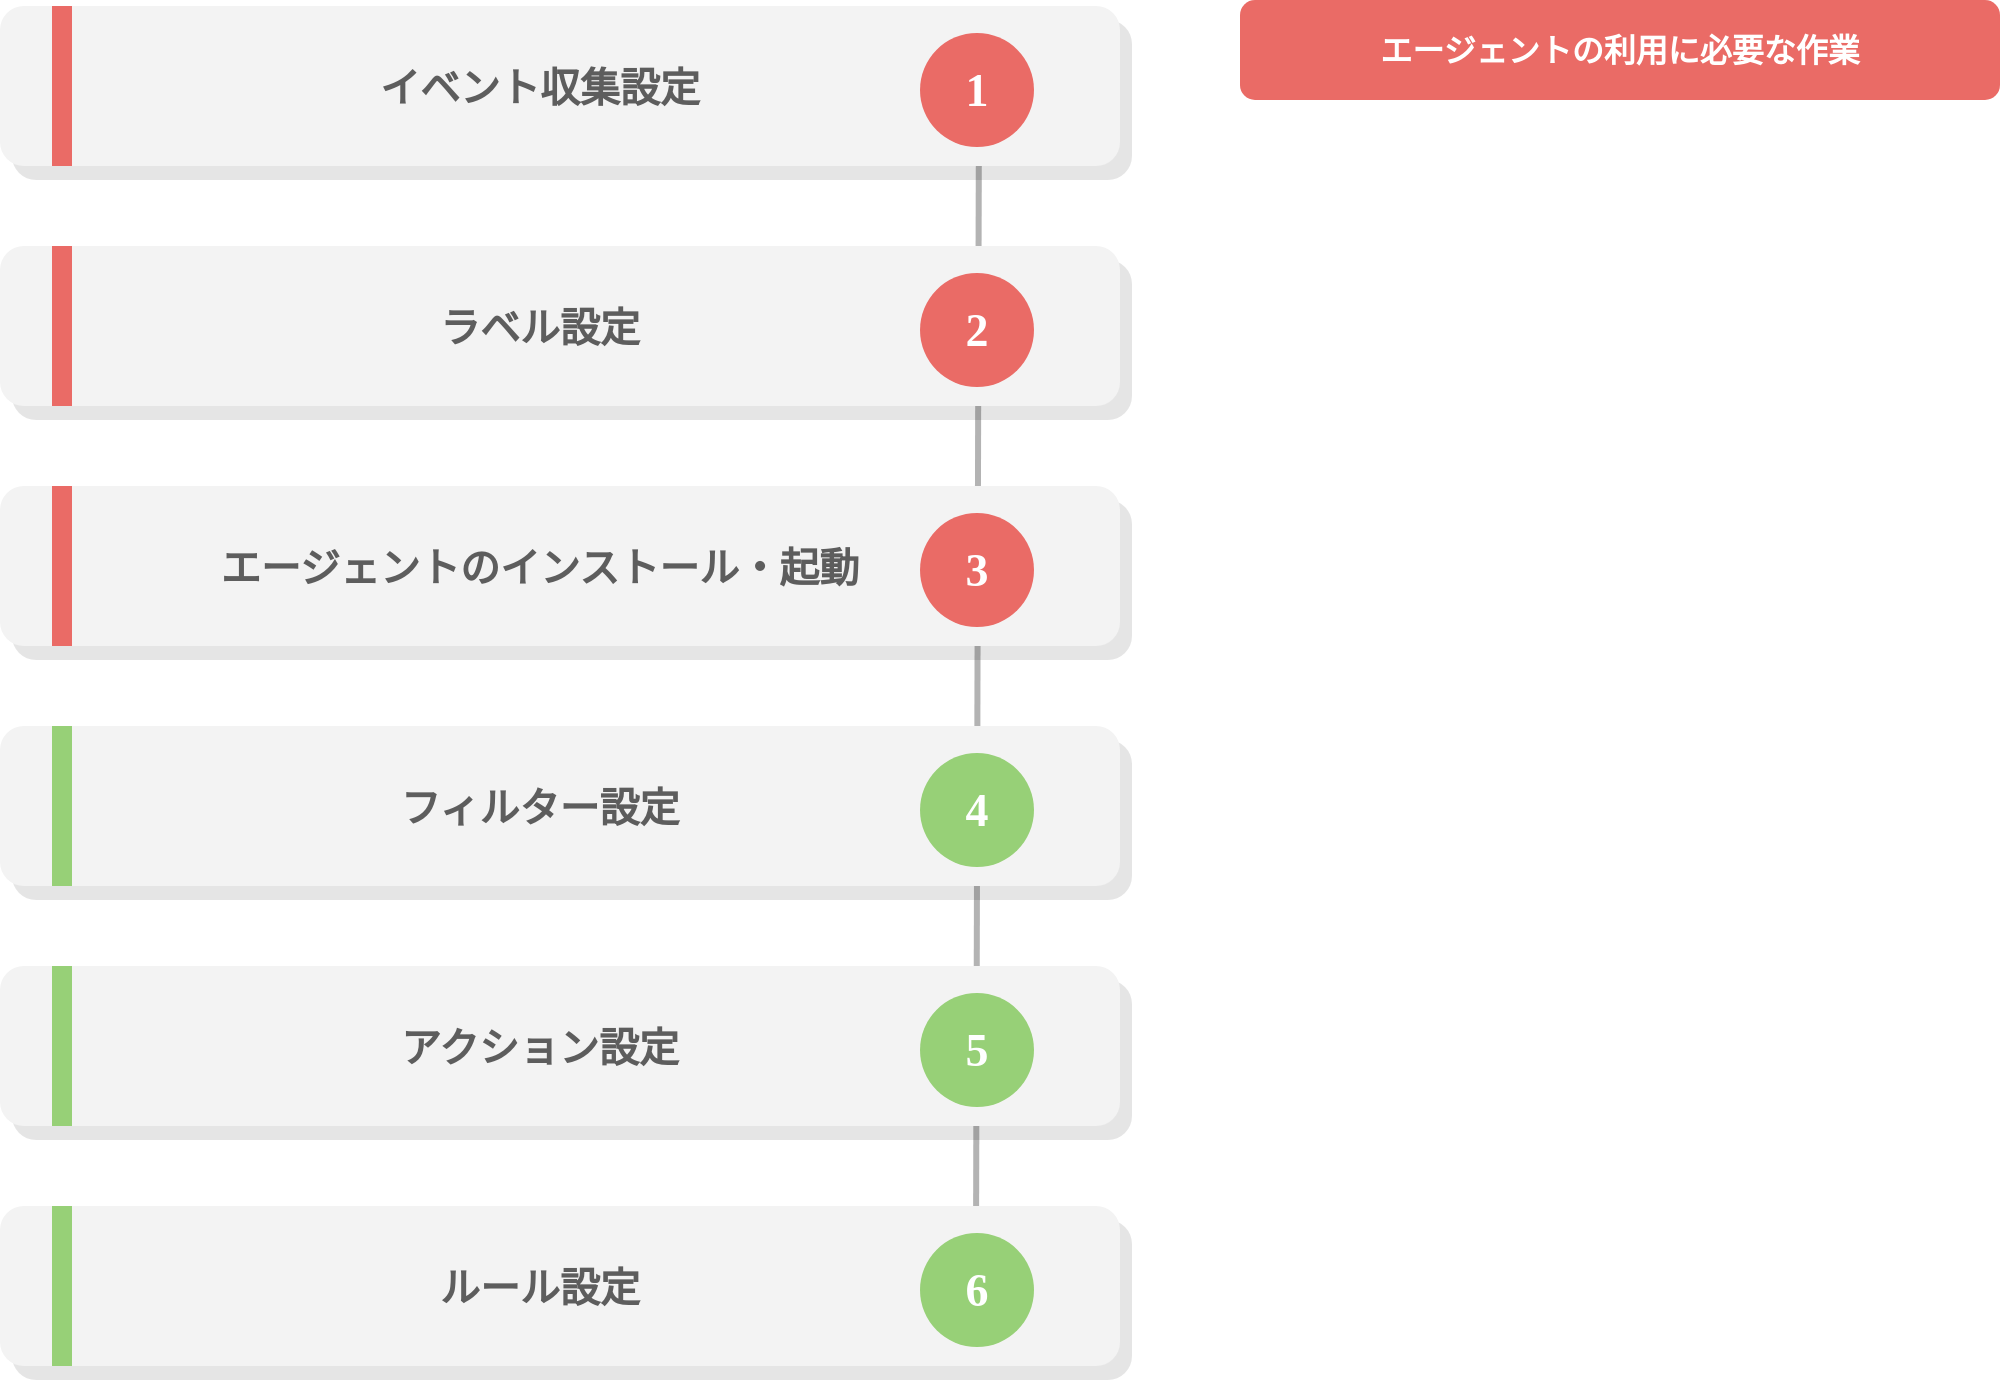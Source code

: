 <mxfile version="24.2.5" type="device">
  <diagram name="ページ1" id="JVgV8J0dxWOI8VnrnkzH">
    <mxGraphModel dx="1929" dy="777" grid="1" gridSize="10" guides="1" tooltips="1" connect="1" arrows="1" fold="1" page="1" pageScale="1" pageWidth="827" pageHeight="1169" math="0" shadow="0">
      <root>
        <mxCell id="0" />
        <mxCell id="1" parent="0" />
        <mxCell id="rR9SZoCGGb2hRreaDQ0N-1" value="" style="endArrow=none;html=1;rounded=0;strokeColor=#B3B3B3;strokeWidth=3;" edge="1" parent="1">
          <mxGeometry width="50" height="50" relative="1" as="geometry">
            <mxPoint x="59.45" y="301" as="sourcePoint" />
            <mxPoint x="57.998" y="867.5" as="targetPoint" />
          </mxGeometry>
        </mxCell>
        <mxCell id="rR9SZoCGGb2hRreaDQ0N-2" value="" style="group" vertex="1" connectable="0" parent="1">
          <mxGeometry x="-430" y="240" width="566" height="90" as="geometry" />
        </mxCell>
        <mxCell id="rR9SZoCGGb2hRreaDQ0N-3" value="" style="rounded=1;whiteSpace=wrap;html=1;opacity=10;strokeColor=none;fillColor=#000000;shadow=0;" vertex="1" parent="rR9SZoCGGb2hRreaDQ0N-2">
          <mxGeometry x="6" y="10" width="560" height="80" as="geometry" />
        </mxCell>
        <mxCell id="rR9SZoCGGb2hRreaDQ0N-4" value="&lt;font size=&quot;1&quot; color=&quot;#5d5d5d&quot;&gt;&lt;b style=&quot;font-size: 20px;&quot;&gt;イベント収集設定&lt;/b&gt;&lt;/font&gt;" style="rounded=1;whiteSpace=wrap;html=1;strokeColor=none;fillColor=#F3F3F3;shadow=0;spacingRight=20;" vertex="1" parent="rR9SZoCGGb2hRreaDQ0N-2">
          <mxGeometry y="3" width="560" height="80" as="geometry" />
        </mxCell>
        <mxCell id="rR9SZoCGGb2hRreaDQ0N-5" value="" style="rounded=0;whiteSpace=wrap;html=1;strokeColor=none;fillColor=#EA6B66;" vertex="1" parent="rR9SZoCGGb2hRreaDQ0N-2">
          <mxGeometry x="26" y="3" width="10" height="80" as="geometry" />
        </mxCell>
        <mxCell id="rR9SZoCGGb2hRreaDQ0N-6" value="1" style="ellipse;whiteSpace=wrap;html=1;aspect=fixed;fillColor=#EA6B66;strokeColor=none;fontSize=23;fontStyle=1;fontFamily=Tahoma;fontColor=#FFFFFF;" vertex="1" parent="rR9SZoCGGb2hRreaDQ0N-2">
          <mxGeometry x="460" y="16.5" width="57" height="57" as="geometry" />
        </mxCell>
        <mxCell id="rR9SZoCGGb2hRreaDQ0N-7" value="" style="group" vertex="1" connectable="0" parent="1">
          <mxGeometry x="-430" y="360" width="566" height="90" as="geometry" />
        </mxCell>
        <mxCell id="rR9SZoCGGb2hRreaDQ0N-8" value="" style="rounded=1;whiteSpace=wrap;html=1;opacity=10;strokeColor=none;fillColor=#000000;shadow=0;" vertex="1" parent="rR9SZoCGGb2hRreaDQ0N-7">
          <mxGeometry x="6" y="10" width="560" height="80" as="geometry" />
        </mxCell>
        <mxCell id="rR9SZoCGGb2hRreaDQ0N-9" value="&lt;font size=&quot;1&quot; color=&quot;#5d5d5d&quot;&gt;&lt;b style=&quot;font-size: 20px;&quot;&gt;ラベル設定&lt;/b&gt;&lt;/font&gt;" style="rounded=1;whiteSpace=wrap;html=1;strokeColor=none;fillColor=#F3F3F3;shadow=0;spacingRight=20;" vertex="1" parent="rR9SZoCGGb2hRreaDQ0N-7">
          <mxGeometry y="3" width="560" height="80" as="geometry" />
        </mxCell>
        <mxCell id="rR9SZoCGGb2hRreaDQ0N-10" value="" style="rounded=0;whiteSpace=wrap;html=1;strokeColor=none;fillColor=#EA6B66;" vertex="1" parent="rR9SZoCGGb2hRreaDQ0N-7">
          <mxGeometry x="26" y="3" width="10" height="80" as="geometry" />
        </mxCell>
        <mxCell id="rR9SZoCGGb2hRreaDQ0N-11" value="2" style="ellipse;whiteSpace=wrap;html=1;aspect=fixed;fillColor=#EA6B66;strokeColor=none;fontSize=23;fontStyle=1;fontFamily=Tahoma;fontColor=#FFFFFF;" vertex="1" parent="rR9SZoCGGb2hRreaDQ0N-7">
          <mxGeometry x="460" y="16.5" width="57" height="57" as="geometry" />
        </mxCell>
        <mxCell id="rR9SZoCGGb2hRreaDQ0N-12" value="" style="group" vertex="1" connectable="0" parent="1">
          <mxGeometry x="-430" y="480" width="566" height="90" as="geometry" />
        </mxCell>
        <mxCell id="rR9SZoCGGb2hRreaDQ0N-13" value="" style="rounded=1;whiteSpace=wrap;html=1;opacity=10;strokeColor=none;fillColor=#000000;shadow=0;" vertex="1" parent="rR9SZoCGGb2hRreaDQ0N-12">
          <mxGeometry x="6" y="10" width="560" height="80" as="geometry" />
        </mxCell>
        <mxCell id="rR9SZoCGGb2hRreaDQ0N-14" value="&lt;font size=&quot;1&quot; color=&quot;#5d5d5d&quot;&gt;&lt;b style=&quot;font-size: 20px;&quot;&gt;エージェントのインストール・起動&lt;/b&gt;&lt;/font&gt;" style="rounded=1;whiteSpace=wrap;html=1;strokeColor=none;fillColor=#F3F3F3;shadow=0;spacingRight=20;" vertex="1" parent="rR9SZoCGGb2hRreaDQ0N-12">
          <mxGeometry y="3" width="560" height="80" as="geometry" />
        </mxCell>
        <mxCell id="rR9SZoCGGb2hRreaDQ0N-15" value="" style="rounded=0;whiteSpace=wrap;html=1;strokeColor=none;fillColor=#EA6B66;" vertex="1" parent="rR9SZoCGGb2hRreaDQ0N-12">
          <mxGeometry x="26" y="3" width="10" height="80" as="geometry" />
        </mxCell>
        <mxCell id="rR9SZoCGGb2hRreaDQ0N-16" value="3" style="ellipse;whiteSpace=wrap;html=1;aspect=fixed;fillColor=#EA6B66;strokeColor=none;fontSize=23;fontStyle=1;fontFamily=Tahoma;fontColor=#FFFFFF;" vertex="1" parent="rR9SZoCGGb2hRreaDQ0N-12">
          <mxGeometry x="460" y="16.5" width="57" height="57" as="geometry" />
        </mxCell>
        <mxCell id="rR9SZoCGGb2hRreaDQ0N-17" value="" style="group" vertex="1" connectable="0" parent="1">
          <mxGeometry x="-430" y="600" width="566" height="90" as="geometry" />
        </mxCell>
        <mxCell id="rR9SZoCGGb2hRreaDQ0N-18" value="" style="rounded=1;whiteSpace=wrap;html=1;opacity=10;strokeColor=none;fillColor=#000000;shadow=0;" vertex="1" parent="rR9SZoCGGb2hRreaDQ0N-17">
          <mxGeometry x="6" y="10" width="560" height="80" as="geometry" />
        </mxCell>
        <mxCell id="rR9SZoCGGb2hRreaDQ0N-19" value="&lt;font size=&quot;1&quot; color=&quot;#5d5d5d&quot;&gt;&lt;b style=&quot;font-size: 20px;&quot;&gt;フィルター設定&lt;/b&gt;&lt;/font&gt;" style="rounded=1;whiteSpace=wrap;html=1;strokeColor=none;fillColor=#F3F3F3;shadow=0;spacingRight=20;" vertex="1" parent="rR9SZoCGGb2hRreaDQ0N-17">
          <mxGeometry y="3" width="560" height="80" as="geometry" />
        </mxCell>
        <mxCell id="rR9SZoCGGb2hRreaDQ0N-20" value="" style="rounded=0;whiteSpace=wrap;html=1;strokeColor=none;fillColor=#97D077;" vertex="1" parent="rR9SZoCGGb2hRreaDQ0N-17">
          <mxGeometry x="26" y="3" width="10" height="80" as="geometry" />
        </mxCell>
        <mxCell id="rR9SZoCGGb2hRreaDQ0N-21" value="4" style="ellipse;whiteSpace=wrap;html=1;aspect=fixed;fillColor=#97D077;strokeColor=none;fontSize=23;fontStyle=1;fontFamily=Tahoma;fontColor=#FFFFFF;" vertex="1" parent="rR9SZoCGGb2hRreaDQ0N-17">
          <mxGeometry x="460" y="16.5" width="57" height="57" as="geometry" />
        </mxCell>
        <mxCell id="rR9SZoCGGb2hRreaDQ0N-22" value="" style="group" vertex="1" connectable="0" parent="1">
          <mxGeometry x="-430" y="720" width="566" height="90" as="geometry" />
        </mxCell>
        <mxCell id="rR9SZoCGGb2hRreaDQ0N-23" value="" style="rounded=1;whiteSpace=wrap;html=1;opacity=10;strokeColor=none;fillColor=#000000;shadow=0;" vertex="1" parent="rR9SZoCGGb2hRreaDQ0N-22">
          <mxGeometry x="6" y="10" width="560" height="80" as="geometry" />
        </mxCell>
        <mxCell id="rR9SZoCGGb2hRreaDQ0N-24" value="&lt;font size=&quot;1&quot; color=&quot;#5d5d5d&quot;&gt;&lt;b style=&quot;font-size: 20px;&quot;&gt;アクション設定&lt;/b&gt;&lt;/font&gt;" style="rounded=1;whiteSpace=wrap;html=1;strokeColor=none;fillColor=#F3F3F3;shadow=0;spacingRight=20;" vertex="1" parent="rR9SZoCGGb2hRreaDQ0N-22">
          <mxGeometry y="3" width="560" height="80" as="geometry" />
        </mxCell>
        <mxCell id="rR9SZoCGGb2hRreaDQ0N-25" value="" style="rounded=0;whiteSpace=wrap;html=1;strokeColor=none;fillColor=#97D077;" vertex="1" parent="rR9SZoCGGb2hRreaDQ0N-22">
          <mxGeometry x="26" y="3" width="10" height="80" as="geometry" />
        </mxCell>
        <mxCell id="rR9SZoCGGb2hRreaDQ0N-26" value="5" style="ellipse;whiteSpace=wrap;html=1;aspect=fixed;fillColor=#97D077;strokeColor=none;fontSize=23;fontStyle=1;fontFamily=Tahoma;fontColor=#FFFFFF;" vertex="1" parent="rR9SZoCGGb2hRreaDQ0N-22">
          <mxGeometry x="460" y="16.5" width="57" height="57" as="geometry" />
        </mxCell>
        <mxCell id="rR9SZoCGGb2hRreaDQ0N-27" value="" style="group" vertex="1" connectable="0" parent="1">
          <mxGeometry x="-430" y="840" width="566" height="90" as="geometry" />
        </mxCell>
        <mxCell id="rR9SZoCGGb2hRreaDQ0N-28" value="" style="rounded=1;whiteSpace=wrap;html=1;opacity=10;strokeColor=none;fillColor=#000000;shadow=0;" vertex="1" parent="rR9SZoCGGb2hRreaDQ0N-27">
          <mxGeometry x="6" y="10" width="560" height="80" as="geometry" />
        </mxCell>
        <mxCell id="rR9SZoCGGb2hRreaDQ0N-29" value="&lt;font size=&quot;1&quot; color=&quot;#5d5d5d&quot;&gt;&lt;b style=&quot;font-size: 20px;&quot;&gt;ルール設定&lt;/b&gt;&lt;/font&gt;" style="rounded=1;whiteSpace=wrap;html=1;strokeColor=none;fillColor=#F3F3F3;shadow=0;spacingRight=20;" vertex="1" parent="rR9SZoCGGb2hRreaDQ0N-27">
          <mxGeometry y="3" width="560" height="80" as="geometry" />
        </mxCell>
        <mxCell id="rR9SZoCGGb2hRreaDQ0N-30" value="" style="rounded=0;whiteSpace=wrap;html=1;strokeColor=none;fillColor=#97D077;" vertex="1" parent="rR9SZoCGGb2hRreaDQ0N-27">
          <mxGeometry x="26" y="3" width="10" height="80" as="geometry" />
        </mxCell>
        <mxCell id="rR9SZoCGGb2hRreaDQ0N-31" value="6" style="ellipse;whiteSpace=wrap;html=1;aspect=fixed;fillColor=#97D077;strokeColor=none;fontSize=23;fontStyle=1;fontFamily=Tahoma;fontColor=#FFFFFF;" vertex="1" parent="rR9SZoCGGb2hRreaDQ0N-27">
          <mxGeometry x="460" y="16.5" width="57" height="57" as="geometry" />
        </mxCell>
        <mxCell id="rR9SZoCGGb2hRreaDQ0N-32" value="エージェントの利用に必要な作業" style="rounded=1;whiteSpace=wrap;html=1;fontSize=16;fontStyle=1;strokeColor=none;fontColor=#ffffff;labelBackgroundColor=none;fillColor=#EA6B66;" vertex="1" parent="1">
          <mxGeometry x="190" y="240" width="380" height="50" as="geometry" />
        </mxCell>
      </root>
    </mxGraphModel>
  </diagram>
</mxfile>
